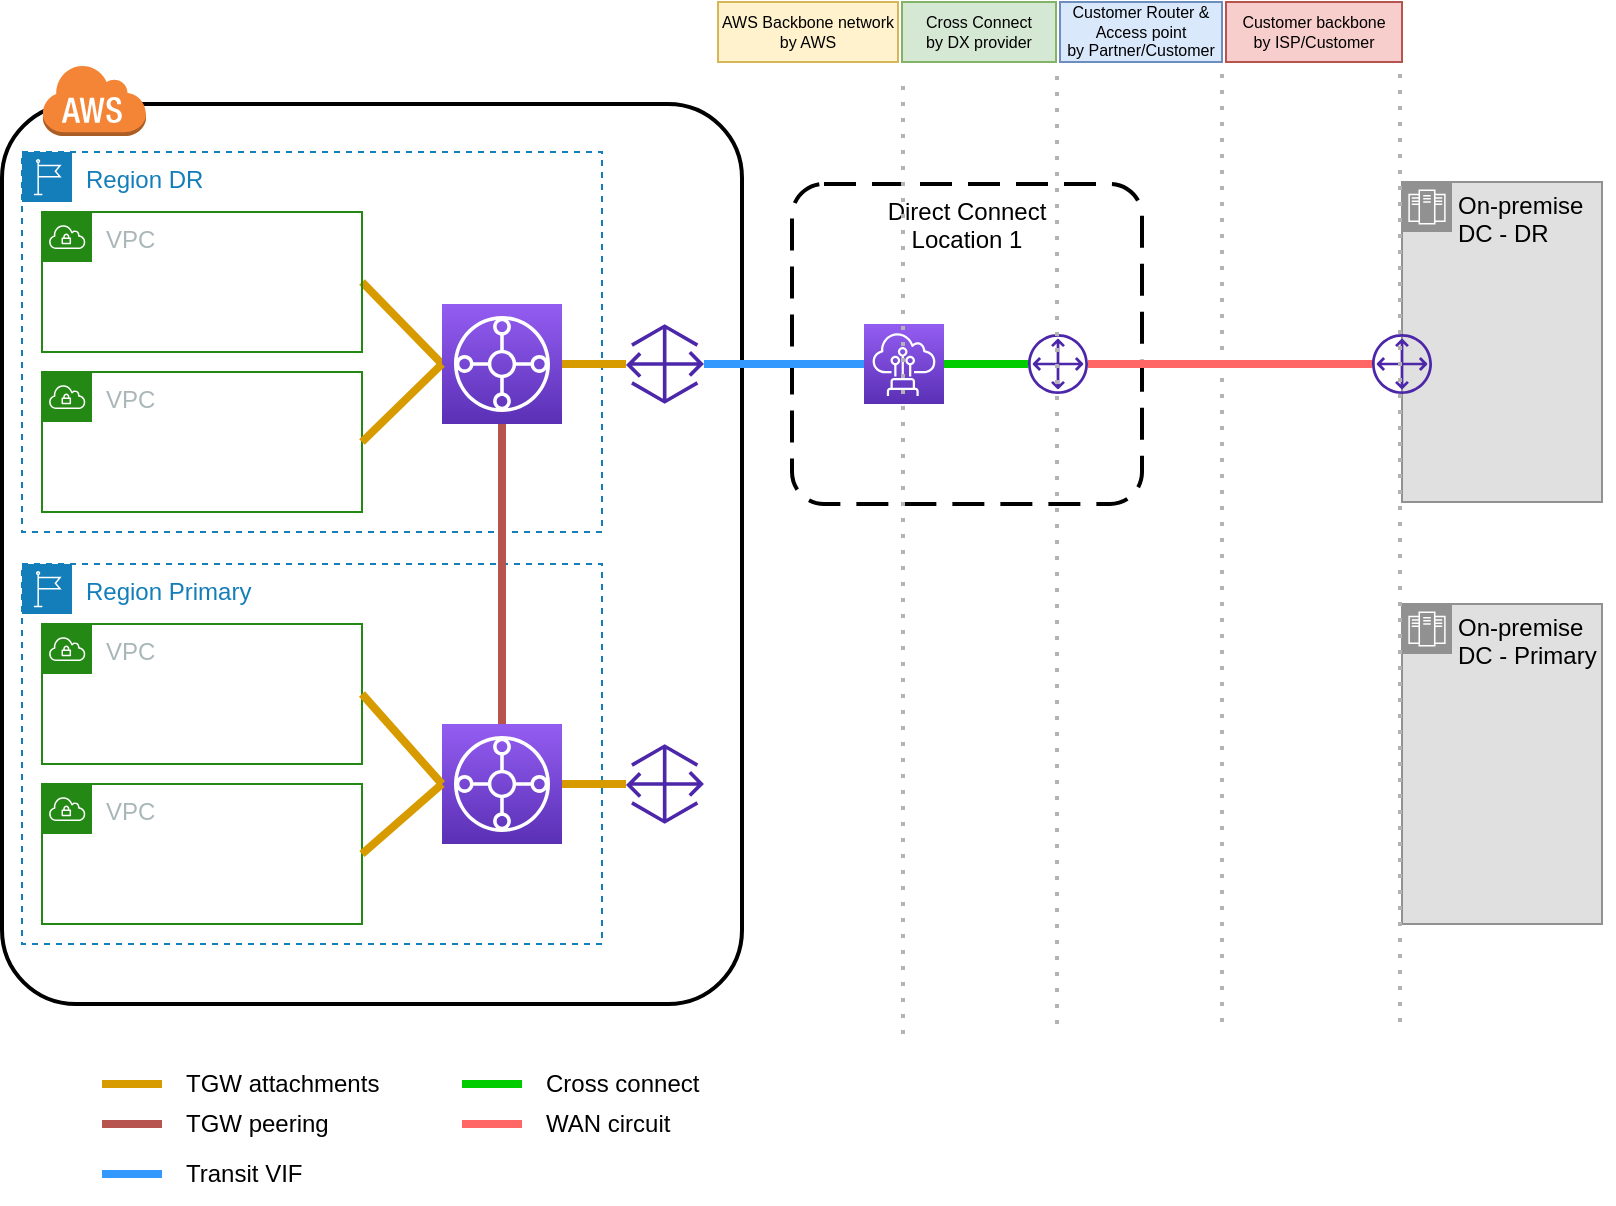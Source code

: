 <mxfile version="21.3.8" type="github">
  <diagram name="Pagina-1" id="8BWRmZO4XsheHeIJ3Gpr">
    <mxGraphModel dx="954" dy="622" grid="1" gridSize="10" guides="1" tooltips="1" connect="1" arrows="1" fold="1" page="1" pageScale="1" pageWidth="827" pageHeight="1169" math="0" shadow="0">
      <root>
        <mxCell id="0" />
        <mxCell id="1" parent="0" />
        <mxCell id="QbBFKRlWhSXPZEAbtEXR-1" value="" style="rounded=1;arcSize=10;dashed=0;fillColor=none;gradientColor=none;strokeWidth=2;" vertex="1" parent="1">
          <mxGeometry x="20" y="90" width="370" height="450" as="geometry" />
        </mxCell>
        <mxCell id="QbBFKRlWhSXPZEAbtEXR-2" value="" style="dashed=0;html=1;shape=mxgraph.aws3.cloud;fillColor=#F58536;gradientColor=none;dashed=0;" vertex="1" parent="1">
          <mxGeometry x="40" y="70" width="52" height="36" as="geometry" />
        </mxCell>
        <mxCell id="QbBFKRlWhSXPZEAbtEXR-4" value="Region DR" style="points=[[0,0],[0.25,0],[0.5,0],[0.75,0],[1,0],[1,0.25],[1,0.5],[1,0.75],[1,1],[0.75,1],[0.5,1],[0.25,1],[0,1],[0,0.75],[0,0.5],[0,0.25]];outlineConnect=0;gradientColor=none;html=1;whiteSpace=wrap;fontSize=12;fontStyle=0;container=1;pointerEvents=0;collapsible=0;recursiveResize=0;shape=mxgraph.aws4.group;grIcon=mxgraph.aws4.group_region;strokeColor=#147EBA;fillColor=none;verticalAlign=top;align=left;spacingLeft=30;fontColor=#147EBA;dashed=1;" vertex="1" parent="1">
          <mxGeometry x="30" y="114" width="290" height="190" as="geometry" />
        </mxCell>
        <mxCell id="QbBFKRlWhSXPZEAbtEXR-15" style="edgeStyle=none;rounded=0;orthogonalLoop=1;jettySize=auto;html=1;exitX=1;exitY=0.5;exitDx=0;exitDy=0;entryX=0;entryY=0.5;entryDx=0;entryDy=0;entryPerimeter=0;endArrow=none;endFill=0;fillColor=#ffcd28;strokeColor=#d79b00;strokeWidth=4;gradientColor=#ffa500;" edge="1" parent="QbBFKRlWhSXPZEAbtEXR-4" source="QbBFKRlWhSXPZEAbtEXR-6" target="QbBFKRlWhSXPZEAbtEXR-11">
          <mxGeometry relative="1" as="geometry" />
        </mxCell>
        <mxCell id="QbBFKRlWhSXPZEAbtEXR-6" value="VPC" style="points=[[0,0],[0.25,0],[0.5,0],[0.75,0],[1,0],[1,0.25],[1,0.5],[1,0.75],[1,1],[0.75,1],[0.5,1],[0.25,1],[0,1],[0,0.75],[0,0.5],[0,0.25]];outlineConnect=0;gradientColor=none;html=1;whiteSpace=wrap;fontSize=12;fontStyle=0;container=1;pointerEvents=0;collapsible=0;recursiveResize=0;shape=mxgraph.aws4.group;grIcon=mxgraph.aws4.group_vpc;strokeColor=#248814;fillColor=none;verticalAlign=top;align=left;spacingLeft=30;fontColor=#AAB7B8;dashed=0;" vertex="1" parent="QbBFKRlWhSXPZEAbtEXR-4">
          <mxGeometry x="10" y="30" width="160" height="70" as="geometry" />
        </mxCell>
        <mxCell id="QbBFKRlWhSXPZEAbtEXR-11" value="" style="sketch=0;points=[[0,0,0],[0.25,0,0],[0.5,0,0],[0.75,0,0],[1,0,0],[0,1,0],[0.25,1,0],[0.5,1,0],[0.75,1,0],[1,1,0],[0,0.25,0],[0,0.5,0],[0,0.75,0],[1,0.25,0],[1,0.5,0],[1,0.75,0]];outlineConnect=0;fontColor=#232F3E;gradientColor=#945DF2;gradientDirection=north;fillColor=#5A30B5;strokeColor=#ffffff;dashed=0;verticalLabelPosition=bottom;verticalAlign=top;align=center;html=1;fontSize=12;fontStyle=0;aspect=fixed;shape=mxgraph.aws4.resourceIcon;resIcon=mxgraph.aws4.transit_gateway;" vertex="1" parent="QbBFKRlWhSXPZEAbtEXR-4">
          <mxGeometry x="210" y="76" width="60" height="60" as="geometry" />
        </mxCell>
        <mxCell id="QbBFKRlWhSXPZEAbtEXR-7" value="VPC" style="points=[[0,0],[0.25,0],[0.5,0],[0.75,0],[1,0],[1,0.25],[1,0.5],[1,0.75],[1,1],[0.75,1],[0.5,1],[0.25,1],[0,1],[0,0.75],[0,0.5],[0,0.25]];outlineConnect=0;gradientColor=none;html=1;whiteSpace=wrap;fontSize=12;fontStyle=0;container=1;pointerEvents=0;collapsible=0;recursiveResize=0;shape=mxgraph.aws4.group;grIcon=mxgraph.aws4.group_vpc;strokeColor=#248814;fillColor=none;verticalAlign=top;align=left;spacingLeft=30;fontColor=#AAB7B8;dashed=0;" vertex="1" parent="1">
          <mxGeometry x="40" y="224" width="160" height="70" as="geometry" />
        </mxCell>
        <mxCell id="QbBFKRlWhSXPZEAbtEXR-8" value="Region Primary" style="points=[[0,0],[0.25,0],[0.5,0],[0.75,0],[1,0],[1,0.25],[1,0.5],[1,0.75],[1,1],[0.75,1],[0.5,1],[0.25,1],[0,1],[0,0.75],[0,0.5],[0,0.25]];outlineConnect=0;gradientColor=none;html=1;whiteSpace=wrap;fontSize=12;fontStyle=0;container=1;pointerEvents=0;collapsible=0;recursiveResize=0;shape=mxgraph.aws4.group;grIcon=mxgraph.aws4.group_region;strokeColor=#147EBA;fillColor=none;verticalAlign=top;align=left;spacingLeft=30;fontColor=#147EBA;dashed=1;" vertex="1" parent="1">
          <mxGeometry x="30" y="320" width="290" height="190" as="geometry" />
        </mxCell>
        <mxCell id="QbBFKRlWhSXPZEAbtEXR-9" value="VPC" style="points=[[0,0],[0.25,0],[0.5,0],[0.75,0],[1,0],[1,0.25],[1,0.5],[1,0.75],[1,1],[0.75,1],[0.5,1],[0.25,1],[0,1],[0,0.75],[0,0.5],[0,0.25]];outlineConnect=0;gradientColor=none;html=1;whiteSpace=wrap;fontSize=12;fontStyle=0;container=1;pointerEvents=0;collapsible=0;recursiveResize=0;shape=mxgraph.aws4.group;grIcon=mxgraph.aws4.group_vpc;strokeColor=#248814;fillColor=none;verticalAlign=top;align=left;spacingLeft=30;fontColor=#AAB7B8;dashed=0;" vertex="1" parent="QbBFKRlWhSXPZEAbtEXR-8">
          <mxGeometry x="10" y="30" width="160" height="70" as="geometry" />
        </mxCell>
        <mxCell id="QbBFKRlWhSXPZEAbtEXR-12" value="" style="sketch=0;points=[[0,0,0],[0.25,0,0],[0.5,0,0],[0.75,0,0],[1,0,0],[0,1,0],[0.25,1,0],[0.5,1,0],[0.75,1,0],[1,1,0],[0,0.25,0],[0,0.5,0],[0,0.75,0],[1,0.25,0],[1,0.5,0],[1,0.75,0]];outlineConnect=0;fontColor=#232F3E;gradientColor=#945DF2;gradientDirection=north;fillColor=#5A30B5;strokeColor=#ffffff;dashed=0;verticalLabelPosition=bottom;verticalAlign=top;align=center;html=1;fontSize=12;fontStyle=0;aspect=fixed;shape=mxgraph.aws4.resourceIcon;resIcon=mxgraph.aws4.transit_gateway;" vertex="1" parent="QbBFKRlWhSXPZEAbtEXR-8">
          <mxGeometry x="210" y="80" width="60" height="60" as="geometry" />
        </mxCell>
        <mxCell id="QbBFKRlWhSXPZEAbtEXR-17" style="edgeStyle=none;rounded=0;orthogonalLoop=1;jettySize=auto;html=1;exitX=1;exitY=0.5;exitDx=0;exitDy=0;entryX=0;entryY=0.5;entryDx=0;entryDy=0;entryPerimeter=0;endArrow=none;endFill=0;fillColor=#ffcd28;gradientColor=#ffa500;strokeColor=#d79b00;strokeWidth=4;" edge="1" parent="QbBFKRlWhSXPZEAbtEXR-8" source="QbBFKRlWhSXPZEAbtEXR-9" target="QbBFKRlWhSXPZEAbtEXR-12">
          <mxGeometry relative="1" as="geometry">
            <mxPoint x="180" y="-51" as="sourcePoint" />
            <mxPoint x="220" y="-90" as="targetPoint" />
          </mxGeometry>
        </mxCell>
        <mxCell id="QbBFKRlWhSXPZEAbtEXR-10" value="VPC" style="points=[[0,0],[0.25,0],[0.5,0],[0.75,0],[1,0],[1,0.25],[1,0.5],[1,0.75],[1,1],[0.75,1],[0.5,1],[0.25,1],[0,1],[0,0.75],[0,0.5],[0,0.25]];outlineConnect=0;gradientColor=none;html=1;whiteSpace=wrap;fontSize=12;fontStyle=0;container=1;pointerEvents=0;collapsible=0;recursiveResize=0;shape=mxgraph.aws4.group;grIcon=mxgraph.aws4.group_vpc;strokeColor=#248814;fillColor=none;verticalAlign=top;align=left;spacingLeft=30;fontColor=#AAB7B8;dashed=0;" vertex="1" parent="1">
          <mxGeometry x="40" y="430" width="160" height="70" as="geometry" />
        </mxCell>
        <mxCell id="QbBFKRlWhSXPZEAbtEXR-16" style="edgeStyle=none;rounded=0;orthogonalLoop=1;jettySize=auto;html=1;exitX=1;exitY=0.5;exitDx=0;exitDy=0;entryX=0;entryY=0.5;entryDx=0;entryDy=0;entryPerimeter=0;endArrow=none;endFill=0;fillColor=#ffcd28;strokeColor=#d79b00;strokeWidth=4;gradientColor=#ffa500;" edge="1" parent="1" source="QbBFKRlWhSXPZEAbtEXR-7" target="QbBFKRlWhSXPZEAbtEXR-11">
          <mxGeometry relative="1" as="geometry">
            <mxPoint x="210" y="189" as="sourcePoint" />
            <mxPoint x="250" y="230" as="targetPoint" />
          </mxGeometry>
        </mxCell>
        <mxCell id="QbBFKRlWhSXPZEAbtEXR-18" style="edgeStyle=none;rounded=0;orthogonalLoop=1;jettySize=auto;html=1;exitX=1;exitY=0.5;exitDx=0;exitDy=0;entryX=0;entryY=0.5;entryDx=0;entryDy=0;entryPerimeter=0;endArrow=none;endFill=0;fillColor=#ffcd28;gradientColor=#ffa500;strokeColor=#d79b00;strokeWidth=4;" edge="1" parent="1" source="QbBFKRlWhSXPZEAbtEXR-10" target="QbBFKRlWhSXPZEAbtEXR-12">
          <mxGeometry relative="1" as="geometry">
            <mxPoint x="210" y="395" as="sourcePoint" />
            <mxPoint x="250" y="440" as="targetPoint" />
          </mxGeometry>
        </mxCell>
        <mxCell id="QbBFKRlWhSXPZEAbtEXR-19" value="" style="sketch=0;outlineConnect=0;fontColor=#232F3E;gradientColor=none;fillColor=#4D27AA;strokeColor=none;dashed=0;verticalLabelPosition=bottom;verticalAlign=top;align=center;html=1;fontSize=12;fontStyle=0;aspect=fixed;pointerEvents=1;shape=mxgraph.aws4.gateway;" vertex="1" parent="1">
          <mxGeometry x="332" y="200" width="38.97" height="40" as="geometry" />
        </mxCell>
        <mxCell id="QbBFKRlWhSXPZEAbtEXR-20" value="" style="sketch=0;outlineConnect=0;fontColor=#232F3E;gradientColor=none;fillColor=#4D27AA;strokeColor=none;dashed=0;verticalLabelPosition=bottom;verticalAlign=top;align=center;html=1;fontSize=12;fontStyle=0;aspect=fixed;pointerEvents=1;shape=mxgraph.aws4.gateway;" vertex="1" parent="1">
          <mxGeometry x="332" y="410" width="38.97" height="40" as="geometry" />
        </mxCell>
        <mxCell id="QbBFKRlWhSXPZEAbtEXR-21" style="edgeStyle=none;rounded=0;orthogonalLoop=1;jettySize=auto;html=1;entryX=0.5;entryY=1;entryDx=0;entryDy=0;entryPerimeter=0;endArrow=none;endFill=0;strokeWidth=4;fillColor=#f8cecc;gradientColor=#ea6b66;strokeColor=#b85450;" edge="1" parent="1" source="QbBFKRlWhSXPZEAbtEXR-12" target="QbBFKRlWhSXPZEAbtEXR-11">
          <mxGeometry relative="1" as="geometry">
            <mxPoint x="210" y="189" as="sourcePoint" />
            <mxPoint x="250" y="230" as="targetPoint" />
          </mxGeometry>
        </mxCell>
        <mxCell id="QbBFKRlWhSXPZEAbtEXR-22" style="edgeStyle=none;rounded=0;orthogonalLoop=1;jettySize=auto;html=1;entryX=1;entryY=0.5;entryDx=0;entryDy=0;entryPerimeter=0;endArrow=none;endFill=0;fillColor=#ffcd28;gradientColor=#ffa500;strokeColor=#d79b00;strokeWidth=4;" edge="1" parent="1" source="QbBFKRlWhSXPZEAbtEXR-19" target="QbBFKRlWhSXPZEAbtEXR-11">
          <mxGeometry relative="1" as="geometry">
            <mxPoint x="280" y="410" as="sourcePoint" />
            <mxPoint x="280" y="260" as="targetPoint" />
          </mxGeometry>
        </mxCell>
        <mxCell id="QbBFKRlWhSXPZEAbtEXR-23" style="edgeStyle=none;rounded=0;orthogonalLoop=1;jettySize=auto;html=1;endArrow=none;endFill=0;fillColor=#ffcd28;gradientColor=#ffa500;strokeColor=#d79b00;strokeWidth=4;" edge="1" parent="1" source="QbBFKRlWhSXPZEAbtEXR-20" target="QbBFKRlWhSXPZEAbtEXR-12">
          <mxGeometry relative="1" as="geometry">
            <mxPoint x="370" y="230" as="sourcePoint" />
            <mxPoint x="310" y="230" as="targetPoint" />
          </mxGeometry>
        </mxCell>
        <mxCell id="QbBFKRlWhSXPZEAbtEXR-24" style="edgeStyle=none;rounded=0;orthogonalLoop=1;jettySize=auto;html=1;endArrow=none;endFill=0;fillColor=#ffcd28;gradientColor=#ffa500;strokeColor=#d79b00;strokeWidth=4;" edge="1" parent="1">
          <mxGeometry relative="1" as="geometry">
            <mxPoint x="100" y="580" as="sourcePoint" />
            <mxPoint x="70" y="580" as="targetPoint" />
          </mxGeometry>
        </mxCell>
        <mxCell id="QbBFKRlWhSXPZEAbtEXR-25" value="TGW attachments" style="text;html=1;strokeColor=none;fillColor=none;align=left;verticalAlign=middle;whiteSpace=wrap;rounded=0;" vertex="1" parent="1">
          <mxGeometry x="110" y="565" width="110" height="30" as="geometry" />
        </mxCell>
        <mxCell id="QbBFKRlWhSXPZEAbtEXR-26" style="edgeStyle=none;rounded=0;orthogonalLoop=1;jettySize=auto;html=1;endArrow=none;endFill=0;fillColor=#f8cecc;gradientColor=#ea6b66;strokeColor=#b85450;strokeWidth=4;" edge="1" parent="1">
          <mxGeometry relative="1" as="geometry">
            <mxPoint x="100" y="600" as="sourcePoint" />
            <mxPoint x="70" y="600" as="targetPoint" />
          </mxGeometry>
        </mxCell>
        <mxCell id="QbBFKRlWhSXPZEAbtEXR-27" value="TGW peering" style="text;html=1;strokeColor=none;fillColor=none;align=left;verticalAlign=middle;whiteSpace=wrap;rounded=0;" vertex="1" parent="1">
          <mxGeometry x="110" y="585" width="110" height="30" as="geometry" />
        </mxCell>
        <mxCell id="QbBFKRlWhSXPZEAbtEXR-29" value="On-premise DC - Primary" style="shape=mxgraph.ibm.box;prType=zone;fontStyle=0;verticalAlign=top;align=left;spacingLeft=32;spacingTop=4;fillColor=#E0E0E0;rounded=0;whiteSpace=wrap;html=1;strokeColor=#919191;strokeWidth=1;dashed=0;container=1;spacing=-4;collapsible=0;expand=0;recursiveResize=0;" vertex="1" parent="1">
          <mxGeometry x="720" y="340" width="100" height="160" as="geometry" />
        </mxCell>
        <mxCell id="QbBFKRlWhSXPZEAbtEXR-30" value="On-premise DC - DR" style="shape=mxgraph.ibm.box;prType=zone;fontStyle=0;verticalAlign=top;align=left;spacingLeft=32;spacingTop=4;fillColor=#E0E0E0;rounded=0;whiteSpace=wrap;html=1;strokeColor=#919191;strokeWidth=1;dashed=0;container=1;spacing=-4;collapsible=0;expand=0;recursiveResize=0;" vertex="1" parent="1">
          <mxGeometry x="720" y="129" width="100" height="160" as="geometry" />
        </mxCell>
        <mxCell id="QbBFKRlWhSXPZEAbtEXR-34" value="" style="sketch=0;outlineConnect=0;fontColor=#232F3E;gradientColor=none;fillColor=#4D27AA;strokeColor=none;dashed=0;verticalLabelPosition=bottom;verticalAlign=top;align=center;html=1;fontSize=12;fontStyle=0;aspect=fixed;pointerEvents=1;shape=mxgraph.aws4.customer_gateway;" vertex="1" parent="QbBFKRlWhSXPZEAbtEXR-30">
          <mxGeometry x="-15" y="76" width="30" height="30" as="geometry" />
        </mxCell>
        <mxCell id="QbBFKRlWhSXPZEAbtEXR-31" value="Direct Connect &#xa;Location 1" style="rounded=1;arcSize=10;dashed=1;dashPattern=8 4;strokeWidth=2;verticalAlign=top;" vertex="1" parent="1">
          <mxGeometry x="415" y="130" width="175" height="160" as="geometry" />
        </mxCell>
        <mxCell id="QbBFKRlWhSXPZEAbtEXR-32" value="" style="sketch=0;points=[[0,0,0],[0.25,0,0],[0.5,0,0],[0.75,0,0],[1,0,0],[0,1,0],[0.25,1,0],[0.5,1,0],[0.75,1,0],[1,1,0],[0,0.25,0],[0,0.5,0],[0,0.75,0],[1,0.25,0],[1,0.5,0],[1,0.75,0]];outlineConnect=0;fontColor=#232F3E;gradientColor=#945DF2;gradientDirection=north;fillColor=#5A30B5;strokeColor=#ffffff;dashed=0;verticalLabelPosition=bottom;verticalAlign=top;align=center;html=1;fontSize=12;fontStyle=0;aspect=fixed;shape=mxgraph.aws4.resourceIcon;resIcon=mxgraph.aws4.direct_connect;" vertex="1" parent="1">
          <mxGeometry x="451" y="200" width="40" height="40" as="geometry" />
        </mxCell>
        <mxCell id="QbBFKRlWhSXPZEAbtEXR-33" value="" style="sketch=0;outlineConnect=0;fontColor=#232F3E;gradientColor=none;fillColor=#4D27AA;strokeColor=none;dashed=0;verticalLabelPosition=bottom;verticalAlign=top;align=center;html=1;fontSize=12;fontStyle=0;aspect=fixed;pointerEvents=1;shape=mxgraph.aws4.customer_gateway;" vertex="1" parent="1">
          <mxGeometry x="533" y="205" width="30" height="30" as="geometry" />
        </mxCell>
        <mxCell id="QbBFKRlWhSXPZEAbtEXR-35" style="edgeStyle=none;rounded=0;orthogonalLoop=1;jettySize=auto;html=1;endArrow=none;endFill=0;fillColor=#0050ef;strokeColor=#3399FF;strokeWidth=4;exitX=0;exitY=0.5;exitDx=0;exitDy=0;exitPerimeter=0;" edge="1" parent="1" source="QbBFKRlWhSXPZEAbtEXR-32" target="QbBFKRlWhSXPZEAbtEXR-19">
          <mxGeometry relative="1" as="geometry">
            <mxPoint x="342" y="230" as="sourcePoint" />
            <mxPoint x="310" y="230" as="targetPoint" />
          </mxGeometry>
        </mxCell>
        <mxCell id="QbBFKRlWhSXPZEAbtEXR-36" style="edgeStyle=none;rounded=0;orthogonalLoop=1;jettySize=auto;html=1;endArrow=none;endFill=0;fillColor=#f8cecc;gradientColor=#ea6b66;strokeColor=#3399FF;strokeWidth=4;" edge="1" parent="1">
          <mxGeometry relative="1" as="geometry">
            <mxPoint x="100" y="625" as="sourcePoint" />
            <mxPoint x="70" y="625" as="targetPoint" />
          </mxGeometry>
        </mxCell>
        <mxCell id="QbBFKRlWhSXPZEAbtEXR-37" value="Transit VIF" style="text;html=1;strokeColor=none;fillColor=none;align=left;verticalAlign=middle;whiteSpace=wrap;rounded=0;" vertex="1" parent="1">
          <mxGeometry x="110" y="610" width="110" height="30" as="geometry" />
        </mxCell>
        <mxCell id="QbBFKRlWhSXPZEAbtEXR-38" value="" style="endArrow=none;dashed=1;html=1;dashPattern=1 3;strokeWidth=2;rounded=0;strokeColor=#B3B3B3;verticalAlign=bottom;labelPosition=center;verticalLabelPosition=top;align=center;" edge="1" parent="1">
          <mxGeometry width="50" height="50" relative="1" as="geometry">
            <mxPoint x="470.5" y="555" as="sourcePoint" />
            <mxPoint x="470.5" y="75" as="targetPoint" />
          </mxGeometry>
        </mxCell>
        <mxCell id="QbBFKRlWhSXPZEAbtEXR-39" value="" style="endArrow=none;dashed=1;html=1;dashPattern=1 3;strokeWidth=2;rounded=0;strokeColor=#B3B3B3;verticalAlign=bottom;labelPosition=center;verticalLabelPosition=top;align=center;" edge="1" parent="1">
          <mxGeometry width="50" height="50" relative="1" as="geometry">
            <mxPoint x="547.5" y="550" as="sourcePoint" />
            <mxPoint x="547.5" y="70" as="targetPoint" />
          </mxGeometry>
        </mxCell>
        <mxCell id="QbBFKRlWhSXPZEAbtEXR-40" value="" style="endArrow=none;dashed=1;html=1;dashPattern=1 3;strokeWidth=2;rounded=0;strokeColor=#B3B3B3;verticalAlign=bottom;labelPosition=center;verticalLabelPosition=top;align=center;" edge="1" parent="1">
          <mxGeometry width="50" height="50" relative="1" as="geometry">
            <mxPoint x="630" y="549" as="sourcePoint" />
            <mxPoint x="630" y="69" as="targetPoint" />
          </mxGeometry>
        </mxCell>
        <mxCell id="QbBFKRlWhSXPZEAbtEXR-41" value="AWS Backbone network &lt;br style=&quot;font-size: 8px;&quot;&gt;by AWS" style="text;html=1;strokeColor=#d6b656;fillColor=#fff2cc;align=center;verticalAlign=middle;whiteSpace=wrap;rounded=0;fontSize=8;" vertex="1" parent="1">
          <mxGeometry x="378" y="39" width="90" height="30" as="geometry" />
        </mxCell>
        <mxCell id="QbBFKRlWhSXPZEAbtEXR-42" value="Cross Connect&lt;br style=&quot;font-size: 8px;&quot;&gt;by DX provider" style="text;html=1;strokeColor=#82b366;fillColor=#d5e8d4;align=center;verticalAlign=middle;whiteSpace=wrap;rounded=0;fontSize=8;" vertex="1" parent="1">
          <mxGeometry x="470" y="39" width="77" height="30" as="geometry" />
        </mxCell>
        <mxCell id="QbBFKRlWhSXPZEAbtEXR-43" value="Customer Router &amp;amp; Access point&lt;br&gt;by Partner/Customer" style="text;html=1;strokeColor=#6c8ebf;fillColor=#dae8fc;align=center;verticalAlign=middle;whiteSpace=wrap;rounded=0;fontSize=8;" vertex="1" parent="1">
          <mxGeometry x="549" y="39" width="81" height="30" as="geometry" />
        </mxCell>
        <mxCell id="QbBFKRlWhSXPZEAbtEXR-44" value="" style="endArrow=none;dashed=1;html=1;dashPattern=1 3;strokeWidth=2;rounded=0;strokeColor=#B3B3B3;verticalAlign=bottom;labelPosition=center;verticalLabelPosition=top;align=center;" edge="1" parent="1">
          <mxGeometry width="50" height="50" relative="1" as="geometry">
            <mxPoint x="719" y="549" as="sourcePoint" />
            <mxPoint x="719" y="69" as="targetPoint" />
          </mxGeometry>
        </mxCell>
        <mxCell id="QbBFKRlWhSXPZEAbtEXR-45" value="Customer backbone&lt;br&gt;by ISP/Customer" style="text;html=1;strokeColor=#b85450;fillColor=#f8cecc;align=center;verticalAlign=middle;whiteSpace=wrap;rounded=0;fontSize=8;" vertex="1" parent="1">
          <mxGeometry x="632" y="39" width="88" height="30" as="geometry" />
        </mxCell>
        <mxCell id="QbBFKRlWhSXPZEAbtEXR-46" style="edgeStyle=none;rounded=0;orthogonalLoop=1;jettySize=auto;html=1;endArrow=none;endFill=0;fillColor=#0050ef;strokeColor=#00CC00;strokeWidth=4;entryX=1;entryY=0.5;entryDx=0;entryDy=0;entryPerimeter=0;" edge="1" parent="1" source="QbBFKRlWhSXPZEAbtEXR-33" target="QbBFKRlWhSXPZEAbtEXR-32">
          <mxGeometry relative="1" as="geometry">
            <mxPoint x="461" y="230" as="sourcePoint" />
            <mxPoint x="381" y="230" as="targetPoint" />
          </mxGeometry>
        </mxCell>
        <mxCell id="QbBFKRlWhSXPZEAbtEXR-47" style="edgeStyle=none;rounded=0;orthogonalLoop=1;jettySize=auto;html=1;endArrow=none;endFill=0;fillColor=#f8cecc;gradientColor=#ea6b66;strokeColor=#00CC00;strokeWidth=4;" edge="1" parent="1">
          <mxGeometry relative="1" as="geometry">
            <mxPoint x="280" y="580" as="sourcePoint" />
            <mxPoint x="250" y="580" as="targetPoint" />
          </mxGeometry>
        </mxCell>
        <mxCell id="QbBFKRlWhSXPZEAbtEXR-48" value="Cross connect" style="text;html=1;strokeColor=none;fillColor=none;align=left;verticalAlign=middle;whiteSpace=wrap;rounded=0;" vertex="1" parent="1">
          <mxGeometry x="290" y="565" width="110" height="30" as="geometry" />
        </mxCell>
        <mxCell id="QbBFKRlWhSXPZEAbtEXR-49" style="edgeStyle=none;rounded=0;orthogonalLoop=1;jettySize=auto;html=1;endArrow=none;endFill=0;fillColor=#0050ef;strokeColor=#FF6666;strokeWidth=4;" edge="1" parent="1" source="QbBFKRlWhSXPZEAbtEXR-34" target="QbBFKRlWhSXPZEAbtEXR-33">
          <mxGeometry relative="1" as="geometry">
            <mxPoint x="543" y="230" as="sourcePoint" />
            <mxPoint x="501" y="230" as="targetPoint" />
          </mxGeometry>
        </mxCell>
        <mxCell id="QbBFKRlWhSXPZEAbtEXR-50" style="edgeStyle=none;rounded=0;orthogonalLoop=1;jettySize=auto;html=1;endArrow=none;endFill=0;fillColor=#f8cecc;gradientColor=#ea6b66;strokeColor=#FF6666;strokeWidth=4;" edge="1" parent="1">
          <mxGeometry relative="1" as="geometry">
            <mxPoint x="280" y="600" as="sourcePoint" />
            <mxPoint x="250" y="600" as="targetPoint" />
          </mxGeometry>
        </mxCell>
        <mxCell id="QbBFKRlWhSXPZEAbtEXR-51" value="WAN circuit" style="text;html=1;strokeColor=none;fillColor=none;align=left;verticalAlign=middle;whiteSpace=wrap;rounded=0;" vertex="1" parent="1">
          <mxGeometry x="290" y="585" width="110" height="30" as="geometry" />
        </mxCell>
      </root>
    </mxGraphModel>
  </diagram>
</mxfile>
